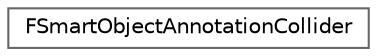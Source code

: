 digraph "Graphical Class Hierarchy"
{
 // INTERACTIVE_SVG=YES
 // LATEX_PDF_SIZE
  bgcolor="transparent";
  edge [fontname=Helvetica,fontsize=10,labelfontname=Helvetica,labelfontsize=10];
  node [fontname=Helvetica,fontsize=10,shape=box,height=0.2,width=0.4];
  rankdir="LR";
  Node0 [id="Node000000",label="FSmartObjectAnnotationCollider",height=0.2,width=0.4,color="grey40", fillcolor="white", style="filled",URL="$d6/d34/structFSmartObjectAnnotationCollider.html",tooltip="Struct defining a collider in world space."];
}
